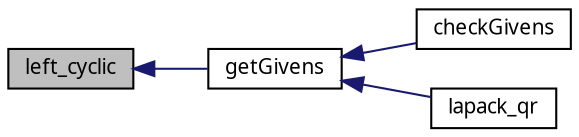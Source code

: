digraph G
{
  edge [fontname="FreeSans.ttf",fontsize=10,labelfontname="FreeSans.ttf",labelfontsize=10];
  node [fontname="FreeSans.ttf",fontsize=10,shape=record];
  rankdir=LR;
  Node1 [label="left_cyclic",height=0.2,width=0.4,color="black", fillcolor="grey75", style="filled" fontcolor="black"];
  Node1 -> Node2 [dir=back,color="midnightblue",fontsize=10,style="solid",fontname="FreeSans.ttf"];
  Node2 [label="getGivens",height=0.2,width=0.4,color="black", fillcolor="white", style="filled",URL="$dense_8c.html#00caca24445d05daed3f05182e00c00c"];
  Node2 -> Node3 [dir=back,color="midnightblue",fontsize=10,style="solid",fontname="FreeSans.ttf"];
  Node3 [label="checkGivens",height=0.2,width=0.4,color="black", fillcolor="white", style="filled",URL="$dense_8c.html#4ada21e7b04deec43e792d2fc3b0d70e"];
  Node2 -> Node4 [dir=back,color="midnightblue",fontsize=10,style="solid",fontname="FreeSans.ttf"];
  Node4 [label="lapack_qr",height=0.2,width=0.4,color="black", fillcolor="white", style="filled",URL="$dense_8h.html#3a13ecdf06811d2b2ced413892145007"];
}
